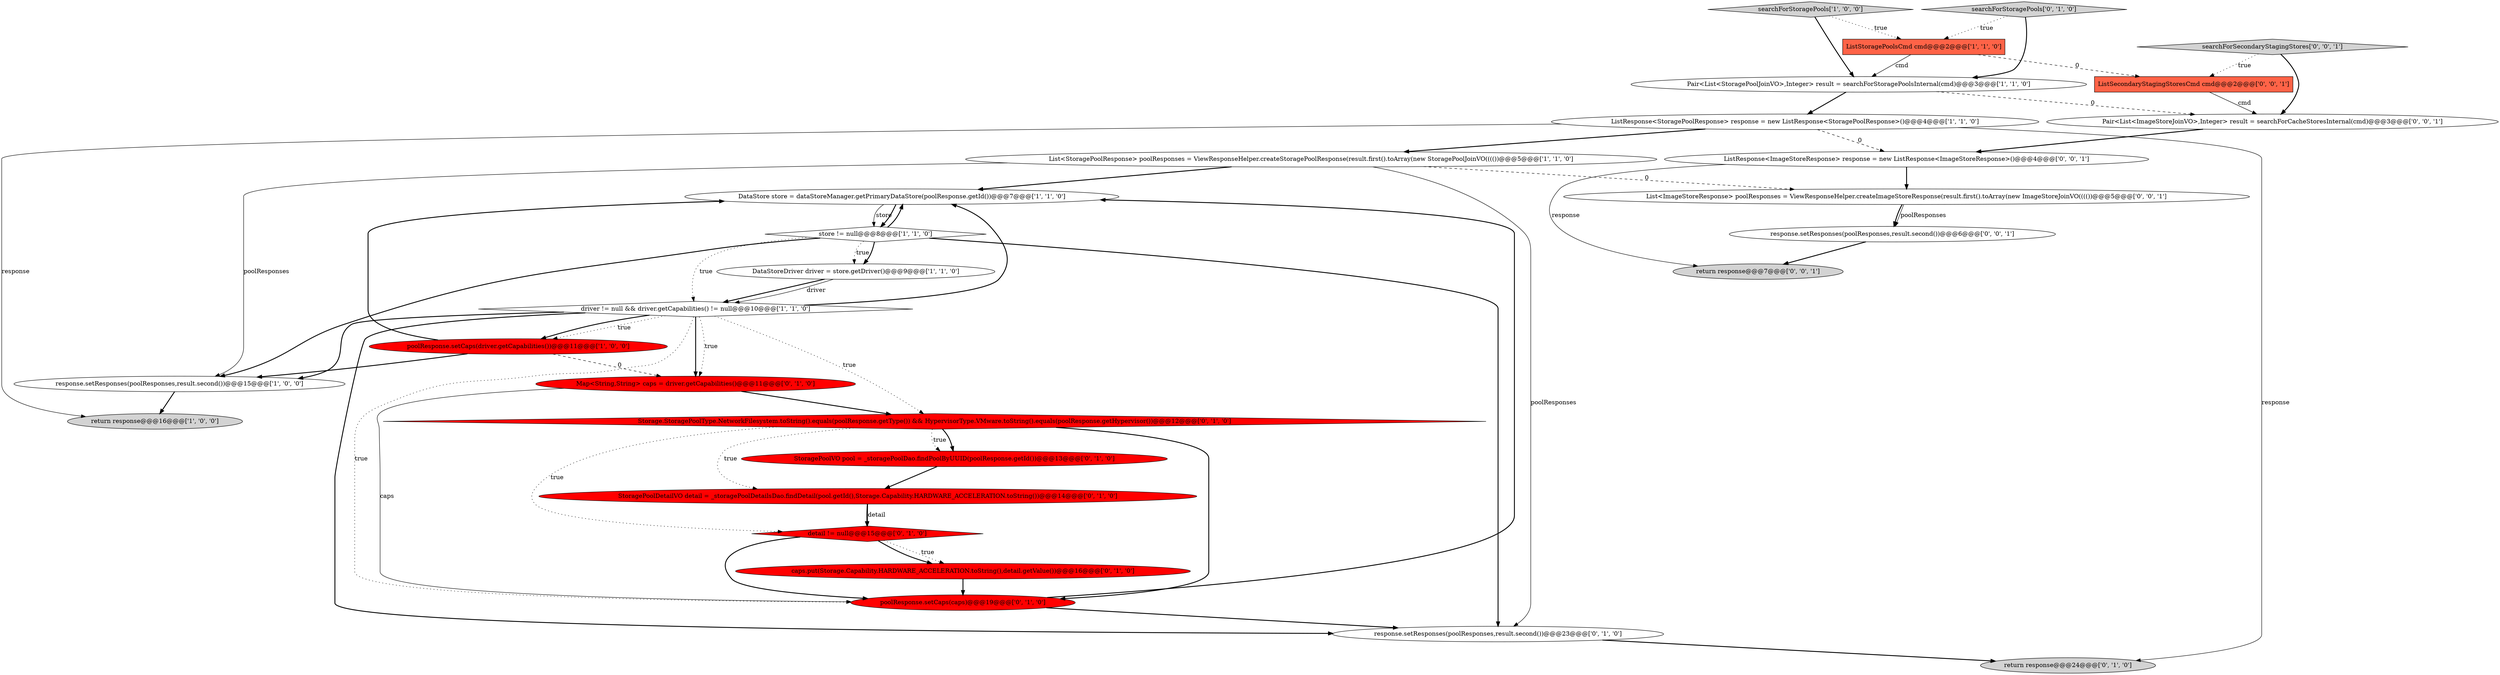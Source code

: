 digraph {
17 [style = filled, label = "response.setResponses(poolResponses,result.second())@@@23@@@['0', '1', '0']", fillcolor = white, shape = ellipse image = "AAA0AAABBB2BBB"];
27 [style = filled, label = "ListResponse<ImageStoreResponse> response = new ListResponse<ImageStoreResponse>()@@@4@@@['0', '0', '1']", fillcolor = white, shape = ellipse image = "AAA0AAABBB3BBB"];
15 [style = filled, label = "poolResponse.setCaps(caps)@@@19@@@['0', '1', '0']", fillcolor = red, shape = ellipse image = "AAA1AAABBB2BBB"];
9 [style = filled, label = "response.setResponses(poolResponses,result.second())@@@15@@@['1', '0', '0']", fillcolor = white, shape = ellipse image = "AAA0AAABBB1BBB"];
26 [style = filled, label = "ListSecondaryStagingStoresCmd cmd@@@2@@@['0', '0', '1']", fillcolor = tomato, shape = box image = "AAA0AAABBB3BBB"];
2 [style = filled, label = "DataStore store = dataStoreManager.getPrimaryDataStore(poolResponse.getId())@@@7@@@['1', '1', '0']", fillcolor = white, shape = ellipse image = "AAA0AAABBB1BBB"];
6 [style = filled, label = "Pair<List<StoragePoolJoinVO>,Integer> result = searchForStoragePoolsInternal(cmd)@@@3@@@['1', '1', '0']", fillcolor = white, shape = ellipse image = "AAA0AAABBB1BBB"];
21 [style = filled, label = "detail != null@@@15@@@['0', '1', '0']", fillcolor = red, shape = diamond image = "AAA1AAABBB2BBB"];
8 [style = filled, label = "store != null@@@8@@@['1', '1', '0']", fillcolor = white, shape = diamond image = "AAA0AAABBB1BBB"];
12 [style = filled, label = "caps.put(Storage.Capability.HARDWARE_ACCELERATION.toString(),detail.getValue())@@@16@@@['0', '1', '0']", fillcolor = red, shape = ellipse image = "AAA1AAABBB2BBB"];
11 [style = filled, label = "searchForStoragePools['1', '0', '0']", fillcolor = lightgray, shape = diamond image = "AAA0AAABBB1BBB"];
20 [style = filled, label = "Storage.StoragePoolType.NetworkFilesystem.toString().equals(poolResponse.getType()) && HypervisorType.VMware.toString().equals(poolResponse.getHypervisor())@@@12@@@['0', '1', '0']", fillcolor = red, shape = diamond image = "AAA1AAABBB2BBB"];
19 [style = filled, label = "StoragePoolDetailVO detail = _storagePoolDetailsDao.findDetail(pool.getId(),Storage.Capability.HARDWARE_ACCELERATION.toString())@@@14@@@['0', '1', '0']", fillcolor = red, shape = ellipse image = "AAA1AAABBB2BBB"];
4 [style = filled, label = "DataStoreDriver driver = store.getDriver()@@@9@@@['1', '1', '0']", fillcolor = white, shape = ellipse image = "AAA0AAABBB1BBB"];
7 [style = filled, label = "poolResponse.setCaps(driver.getCapabilities())@@@11@@@['1', '0', '0']", fillcolor = red, shape = ellipse image = "AAA1AAABBB1BBB"];
5 [style = filled, label = "return response@@@16@@@['1', '0', '0']", fillcolor = lightgray, shape = ellipse image = "AAA0AAABBB1BBB"];
13 [style = filled, label = "StoragePoolVO pool = _storagePoolDao.findPoolByUUID(poolResponse.getId())@@@13@@@['0', '1', '0']", fillcolor = red, shape = ellipse image = "AAA1AAABBB2BBB"];
23 [style = filled, label = "List<ImageStoreResponse> poolResponses = ViewResponseHelper.createImageStoreResponse(result.first().toArray(new ImageStoreJoinVO(((())@@@5@@@['0', '0', '1']", fillcolor = white, shape = ellipse image = "AAA0AAABBB3BBB"];
10 [style = filled, label = "ListResponse<StoragePoolResponse> response = new ListResponse<StoragePoolResponse>()@@@4@@@['1', '1', '0']", fillcolor = white, shape = ellipse image = "AAA0AAABBB1BBB"];
16 [style = filled, label = "return response@@@24@@@['0', '1', '0']", fillcolor = lightgray, shape = ellipse image = "AAA0AAABBB2BBB"];
1 [style = filled, label = "List<StoragePoolResponse> poolResponses = ViewResponseHelper.createStoragePoolResponse(result.first().toArray(new StoragePoolJoinVO(((())@@@5@@@['1', '1', '0']", fillcolor = white, shape = ellipse image = "AAA0AAABBB1BBB"];
18 [style = filled, label = "searchForStoragePools['0', '1', '0']", fillcolor = lightgray, shape = diamond image = "AAA0AAABBB2BBB"];
0 [style = filled, label = "ListStoragePoolsCmd cmd@@@2@@@['1', '1', '0']", fillcolor = tomato, shape = box image = "AAA0AAABBB1BBB"];
22 [style = filled, label = "Pair<List<ImageStoreJoinVO>,Integer> result = searchForCacheStoresInternal(cmd)@@@3@@@['0', '0', '1']", fillcolor = white, shape = ellipse image = "AAA0AAABBB3BBB"];
3 [style = filled, label = "driver != null && driver.getCapabilities() != null@@@10@@@['1', '1', '0']", fillcolor = white, shape = diamond image = "AAA0AAABBB1BBB"];
28 [style = filled, label = "return response@@@7@@@['0', '0', '1']", fillcolor = lightgray, shape = ellipse image = "AAA0AAABBB3BBB"];
25 [style = filled, label = "response.setResponses(poolResponses,result.second())@@@6@@@['0', '0', '1']", fillcolor = white, shape = ellipse image = "AAA0AAABBB3BBB"];
14 [style = filled, label = "Map<String,String> caps = driver.getCapabilities()@@@11@@@['0', '1', '0']", fillcolor = red, shape = ellipse image = "AAA1AAABBB2BBB"];
24 [style = filled, label = "searchForSecondaryStagingStores['0', '0', '1']", fillcolor = lightgray, shape = diamond image = "AAA0AAABBB3BBB"];
21->12 [style = dotted, label="true"];
4->3 [style = bold, label=""];
23->25 [style = bold, label=""];
14->15 [style = solid, label="caps"];
15->2 [style = bold, label=""];
2->8 [style = solid, label="store"];
23->25 [style = solid, label="poolResponses"];
20->13 [style = bold, label=""];
25->28 [style = bold, label=""];
3->7 [style = dotted, label="true"];
7->14 [style = dashed, label="0"];
21->15 [style = bold, label=""];
11->6 [style = bold, label=""];
3->14 [style = bold, label=""];
12->15 [style = bold, label=""];
1->9 [style = solid, label="poolResponses"];
0->26 [style = dashed, label="0"];
20->21 [style = dotted, label="true"];
1->17 [style = solid, label="poolResponses"];
10->27 [style = dashed, label="0"];
24->22 [style = bold, label=""];
8->4 [style = dotted, label="true"];
8->3 [style = dotted, label="true"];
0->6 [style = solid, label="cmd"];
6->22 [style = dashed, label="0"];
3->14 [style = dotted, label="true"];
21->12 [style = bold, label=""];
3->9 [style = bold, label=""];
7->9 [style = bold, label=""];
8->17 [style = bold, label=""];
15->17 [style = bold, label=""];
13->19 [style = bold, label=""];
10->16 [style = solid, label="response"];
4->3 [style = solid, label="driver"];
3->2 [style = bold, label=""];
10->5 [style = solid, label="response"];
8->2 [style = bold, label=""];
3->7 [style = bold, label=""];
18->6 [style = bold, label=""];
26->22 [style = solid, label="cmd"];
7->2 [style = bold, label=""];
22->27 [style = bold, label=""];
24->26 [style = dotted, label="true"];
6->10 [style = bold, label=""];
11->0 [style = dotted, label="true"];
3->15 [style = dotted, label="true"];
14->20 [style = bold, label=""];
8->9 [style = bold, label=""];
9->5 [style = bold, label=""];
18->0 [style = dotted, label="true"];
27->28 [style = solid, label="response"];
3->17 [style = bold, label=""];
20->13 [style = dotted, label="true"];
27->23 [style = bold, label=""];
1->2 [style = bold, label=""];
20->19 [style = dotted, label="true"];
19->21 [style = solid, label="detail"];
8->4 [style = bold, label=""];
10->1 [style = bold, label=""];
20->15 [style = bold, label=""];
1->23 [style = dashed, label="0"];
17->16 [style = bold, label=""];
2->8 [style = bold, label=""];
3->20 [style = dotted, label="true"];
19->21 [style = bold, label=""];
}
